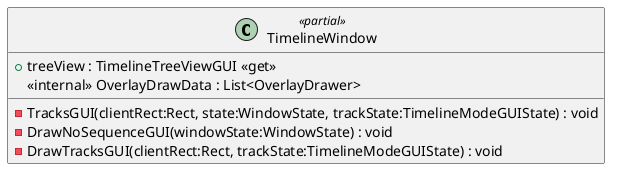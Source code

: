 @startuml
class TimelineWindow <<partial>> {
    + treeView : TimelineTreeViewGUI <<get>>
    - TracksGUI(clientRect:Rect, state:WindowState, trackState:TimelineModeGUIState) : void
    - DrawNoSequenceGUI(windowState:WindowState) : void
    <<internal>> OverlayDrawData : List<OverlayDrawer>
    - DrawTracksGUI(clientRect:Rect, trackState:TimelineModeGUIState) : void
}
@enduml
